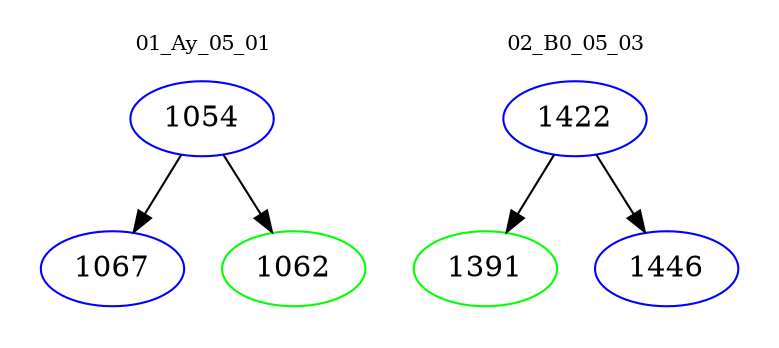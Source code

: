digraph{
subgraph cluster_0 {
color = white
label = "01_Ay_05_01";
fontsize=10;
T0_1054 [label="1054", color="blue"]
T0_1054 -> T0_1067 [color="black"]
T0_1067 [label="1067", color="blue"]
T0_1054 -> T0_1062 [color="black"]
T0_1062 [label="1062", color="green"]
}
subgraph cluster_1 {
color = white
label = "02_B0_05_03";
fontsize=10;
T1_1422 [label="1422", color="blue"]
T1_1422 -> T1_1391 [color="black"]
T1_1391 [label="1391", color="green"]
T1_1422 -> T1_1446 [color="black"]
T1_1446 [label="1446", color="blue"]
}
}
